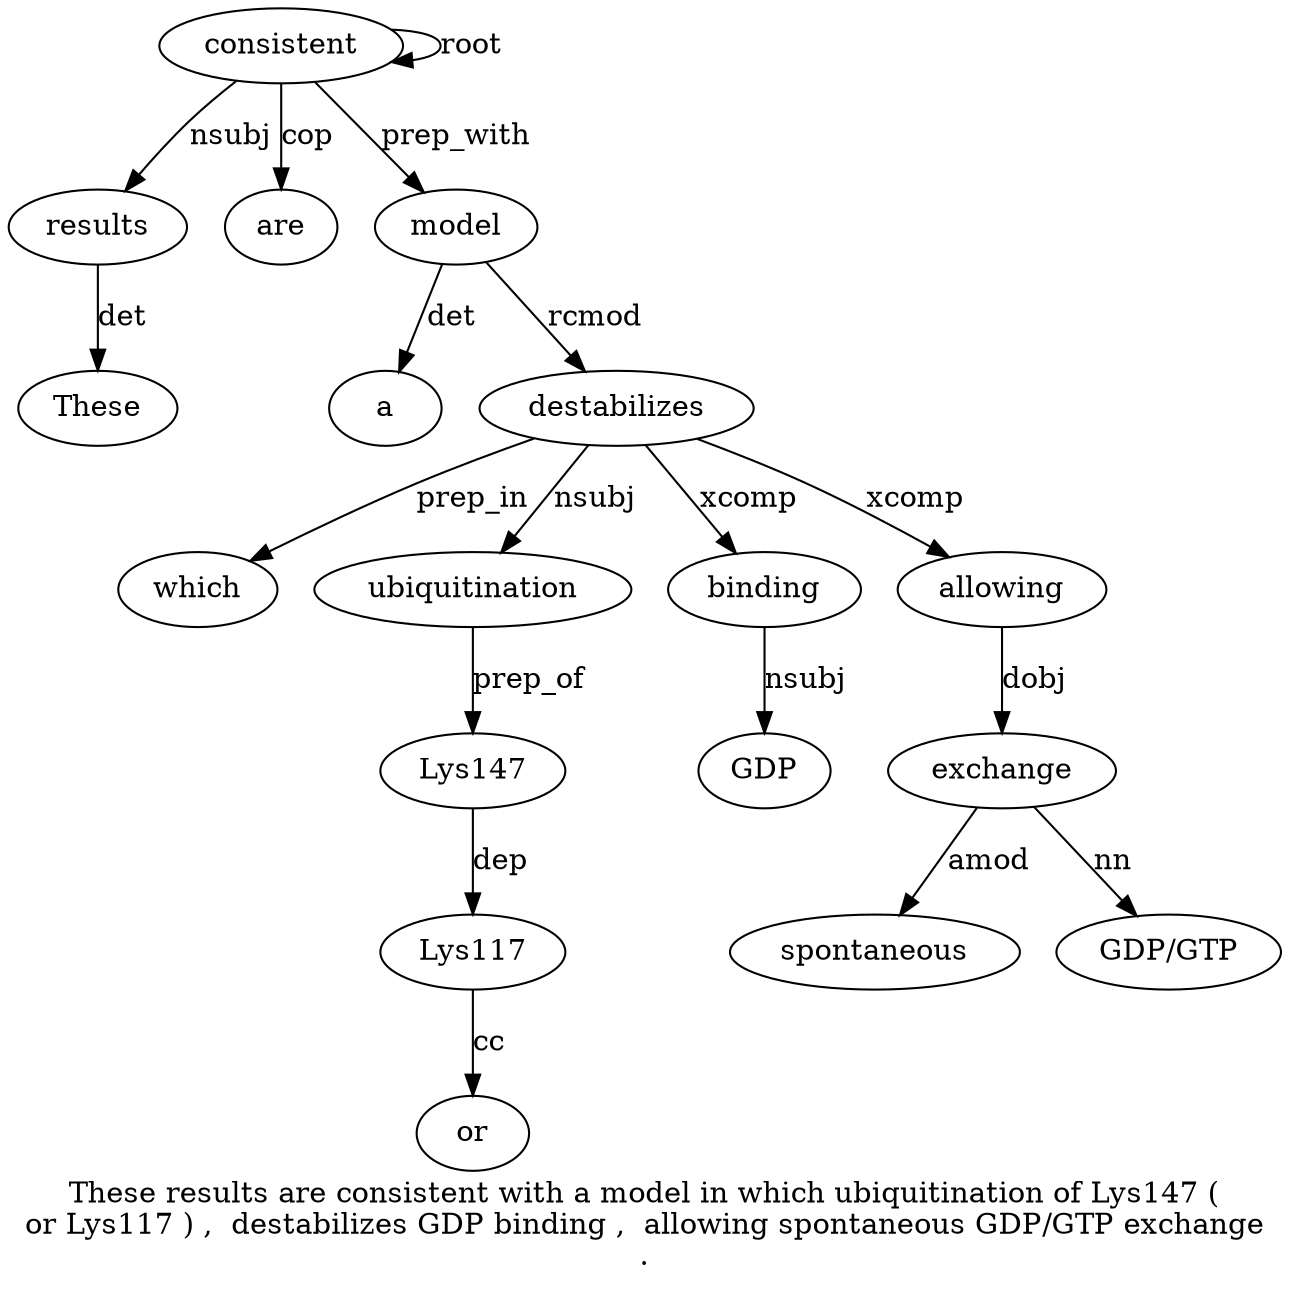 digraph "These results are consistent with a model in which ubiquitination of Lys147 ( or Lys117 ) ,  destabilizes GDP binding ,  allowing spontaneous GDP/GTP exchange ." {
label="These results are consistent with a model in which ubiquitination of Lys147 (
or Lys117 ) ,  destabilizes GDP binding ,  allowing spontaneous GDP/GTP exchange
.";
results2 [style=filled, fillcolor=white, label=results];
These1 [style=filled, fillcolor=white, label=These];
results2 -> These1  [label=det];
consistent4 [style=filled, fillcolor=white, label=consistent];
consistent4 -> results2  [label=nsubj];
are3 [style=filled, fillcolor=white, label=are];
consistent4 -> are3  [label=cop];
consistent4 -> consistent4  [label=root];
model7 [style=filled, fillcolor=white, label=model];
a6 [style=filled, fillcolor=white, label=a];
model7 -> a6  [label=det];
consistent4 -> model7  [label=prep_with];
destabilizes18 [style=filled, fillcolor=white, label=destabilizes];
which9 [style=filled, fillcolor=white, label=which];
destabilizes18 -> which9  [label=prep_in];
ubiquitination10 [style=filled, fillcolor=white, label=ubiquitination];
destabilizes18 -> ubiquitination10  [label=nsubj];
Lys14712 [style=filled, fillcolor=white, label=Lys147];
ubiquitination10 -> Lys14712  [label=prep_of];
Lys11715 [style=filled, fillcolor=white, label=Lys117];
or14 [style=filled, fillcolor=white, label=or];
Lys11715 -> or14  [label=cc];
Lys14712 -> Lys11715  [label=dep];
model7 -> destabilizes18  [label=rcmod];
binding20 [style=filled, fillcolor=white, label=binding];
GDP19 [style=filled, fillcolor=white, label=GDP];
binding20 -> GDP19  [label=nsubj];
destabilizes18 -> binding20  [label=xcomp];
allowing22 [style=filled, fillcolor=white, label=allowing];
destabilizes18 -> allowing22  [label=xcomp];
exchange25 [style=filled, fillcolor=white, label=exchange];
spontaneous23 [style=filled, fillcolor=white, label=spontaneous];
exchange25 -> spontaneous23  [label=amod];
"GDP/GTP24" [style=filled, fillcolor=white, label="GDP/GTP"];
exchange25 -> "GDP/GTP24"  [label=nn];
allowing22 -> exchange25  [label=dobj];
}
